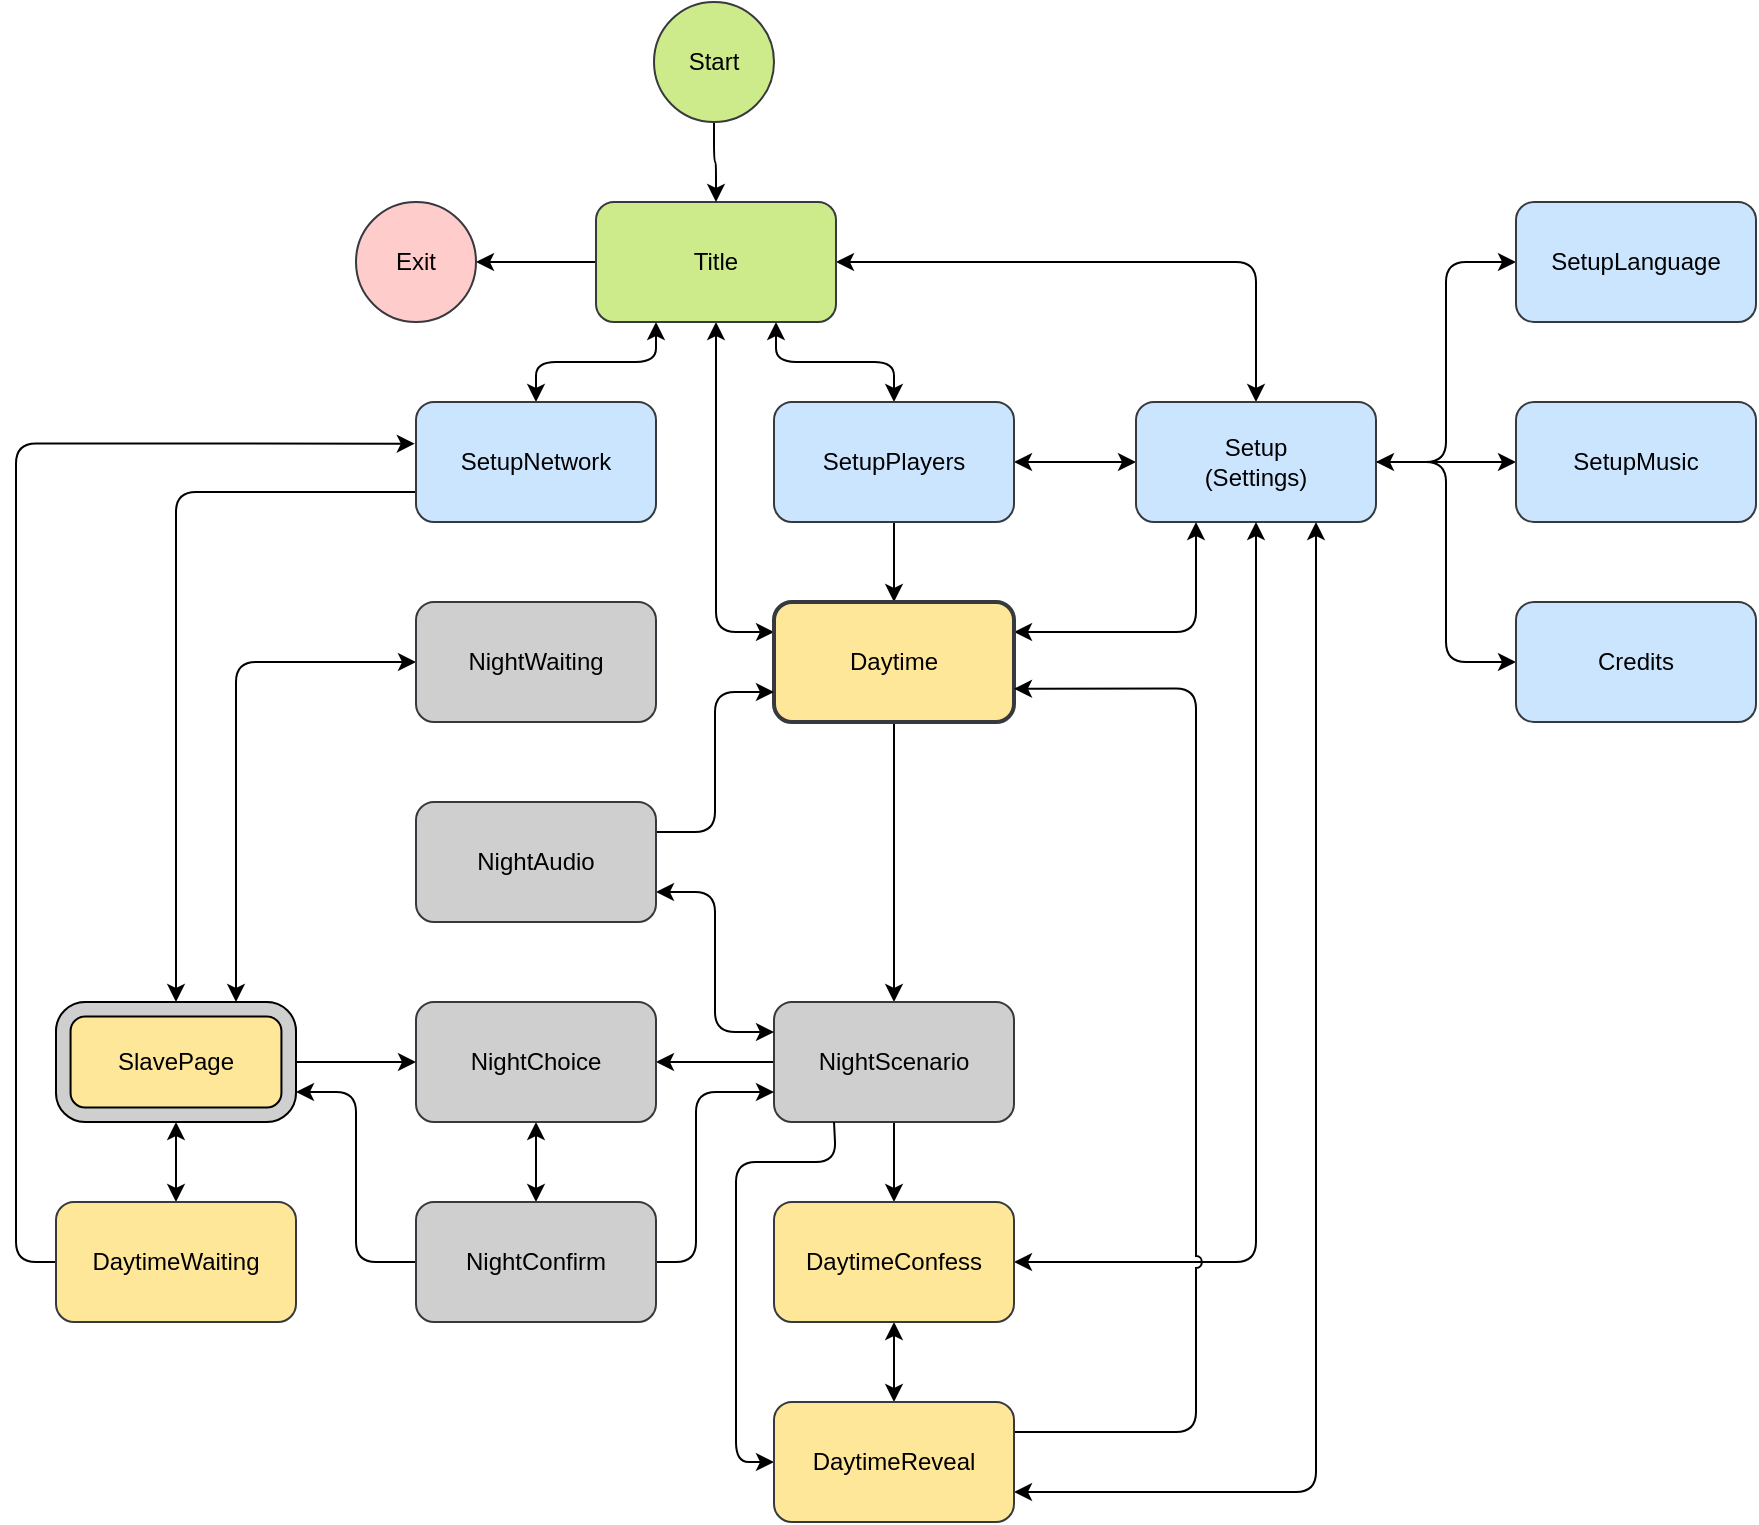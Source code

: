 <mxfile version="16.0.2" type="device"><diagram id="c8WA7uGFNBkueRXXOOZR" name="Page-1"><mxGraphModel dx="1261" dy="800" grid="1" gridSize="10" guides="1" tooltips="1" connect="1" arrows="1" fold="1" page="1" pageScale="1" pageWidth="827" pageHeight="1169" math="0" shadow="0"><root><mxCell id="0"/><mxCell id="1" parent="0"/><mxCell id="AEJ-3eX3F8_JpSc-YEdb-3" value="" style="edgeStyle=orthogonalEdgeStyle;orthogonalLoop=1;jettySize=auto;html=1;startArrow=classic;startFill=1;" parent="1" source="AEJ-3eX3F8_JpSc-YEdb-1" target="AEJ-3eX3F8_JpSc-YEdb-2" edge="1"><mxGeometry relative="1" as="geometry"/></mxCell><mxCell id="AEJ-3eX3F8_JpSc-YEdb-8" value="" style="edgeStyle=orthogonalEdgeStyle;orthogonalLoop=1;jettySize=auto;html=1;" parent="1" source="AEJ-3eX3F8_JpSc-YEdb-1" target="AEJ-3eX3F8_JpSc-YEdb-7" edge="1"><mxGeometry relative="1" as="geometry"/></mxCell><mxCell id="r9gCzKWX6eVRp8oMFgQB-1" style="edgeStyle=orthogonalEdgeStyle;orthogonalLoop=1;jettySize=auto;html=1;entryX=0.5;entryY=0;entryDx=0;entryDy=0;exitX=0.75;exitY=1;exitDx=0;exitDy=0;startArrow=classic;startFill=1;" parent="1" source="AEJ-3eX3F8_JpSc-YEdb-1" target="AEJ-3eX3F8_JpSc-YEdb-12" edge="1"><mxGeometry relative="1" as="geometry"/></mxCell><mxCell id="5z4FtqCvy-dkkTRopUgu-2" style="edgeStyle=orthogonalEdgeStyle;orthogonalLoop=1;jettySize=auto;html=1;exitX=0.25;exitY=1;exitDx=0;exitDy=0;entryX=0.5;entryY=0;entryDx=0;entryDy=0;startArrow=classic;startFill=1;" parent="1" source="AEJ-3eX3F8_JpSc-YEdb-1" target="5z4FtqCvy-dkkTRopUgu-1" edge="1"><mxGeometry relative="1" as="geometry"/></mxCell><mxCell id="IAaeVMN991MLQJGLOcIW-5" style="edgeStyle=orthogonalEdgeStyle;comic=0;jumpStyle=arc;orthogonalLoop=1;jettySize=auto;html=1;entryX=0;entryY=0.25;entryDx=0;entryDy=0;exitX=0.5;exitY=1;exitDx=0;exitDy=0;startArrow=classic;startFill=1;" parent="1" source="AEJ-3eX3F8_JpSc-YEdb-1" target="AEJ-3eX3F8_JpSc-YEdb-25" edge="1"><mxGeometry relative="1" as="geometry"/></mxCell><mxCell id="AEJ-3eX3F8_JpSc-YEdb-1" value="Title" style="whiteSpace=wrap;html=1;fillColor=#cdeb8b;strokeColor=#36393d;rounded=1;" parent="1" vertex="1"><mxGeometry x="320" y="260" width="120" height="60" as="geometry"/></mxCell><mxCell id="AEJ-3eX3F8_JpSc-YEdb-13" value="" style="edgeStyle=orthogonalEdgeStyle;orthogonalLoop=1;jettySize=auto;html=1;entryX=1;entryY=0.5;entryDx=0;entryDy=0;exitX=0;exitY=0.5;exitDx=0;exitDy=0;startArrow=classic;startFill=1;" parent="1" source="AEJ-3eX3F8_JpSc-YEdb-2" target="AEJ-3eX3F8_JpSc-YEdb-12" edge="1"><mxGeometry relative="1" as="geometry"/></mxCell><mxCell id="AEJ-3eX3F8_JpSc-YEdb-16" style="edgeStyle=orthogonalEdgeStyle;orthogonalLoop=1;jettySize=auto;html=1;entryX=0;entryY=0.5;entryDx=0;entryDy=0;" parent="1" source="AEJ-3eX3F8_JpSc-YEdb-2" target="AEJ-3eX3F8_JpSc-YEdb-14" edge="1"><mxGeometry relative="1" as="geometry"/></mxCell><mxCell id="AEJ-3eX3F8_JpSc-YEdb-21" style="edgeStyle=orthogonalEdgeStyle;orthogonalLoop=1;jettySize=auto;html=1;startArrow=classic;startFill=1;" parent="1" source="AEJ-3eX3F8_JpSc-YEdb-2" target="AEJ-3eX3F8_JpSc-YEdb-17" edge="1"><mxGeometry relative="1" as="geometry"/></mxCell><mxCell id="AEJ-3eX3F8_JpSc-YEdb-22" style="edgeStyle=orthogonalEdgeStyle;orthogonalLoop=1;jettySize=auto;html=1;entryX=0;entryY=0.5;entryDx=0;entryDy=0;" parent="1" source="AEJ-3eX3F8_JpSc-YEdb-2" target="AEJ-3eX3F8_JpSc-YEdb-18" edge="1"><mxGeometry relative="1" as="geometry"/></mxCell><mxCell id="AEJ-3eX3F8_JpSc-YEdb-2" value="Setup&lt;br&gt;(Settings)" style="whiteSpace=wrap;html=1;fillColor=#cce5ff;strokeColor=#36393d;rounded=1;" parent="1" vertex="1"><mxGeometry x="590" y="360" width="120" height="60" as="geometry"/></mxCell><mxCell id="AEJ-3eX3F8_JpSc-YEdb-7" value="Exit" style="ellipse;whiteSpace=wrap;html=1;fillColor=#ffcccc;strokeColor=#36393d;rounded=1;" parent="1" vertex="1"><mxGeometry x="200" y="260" width="60" height="60" as="geometry"/></mxCell><mxCell id="AEJ-3eX3F8_JpSc-YEdb-11" value="" style="edgeStyle=orthogonalEdgeStyle;orthogonalLoop=1;jettySize=auto;html=1;" parent="1" source="AEJ-3eX3F8_JpSc-YEdb-9" target="AEJ-3eX3F8_JpSc-YEdb-1" edge="1"><mxGeometry relative="1" as="geometry"/></mxCell><mxCell id="AEJ-3eX3F8_JpSc-YEdb-9" value="Start" style="ellipse;whiteSpace=wrap;html=1;fillColor=#cdeb8b;strokeColor=#36393d;rounded=1;" parent="1" vertex="1"><mxGeometry x="349" y="160" width="60" height="60" as="geometry"/></mxCell><mxCell id="r9gCzKWX6eVRp8oMFgQB-2" style="orthogonalLoop=1;jettySize=auto;html=1;entryX=0.5;entryY=0;entryDx=0;entryDy=0;exitX=0.5;exitY=1;exitDx=0;exitDy=0;edgeStyle=orthogonalEdgeStyle;" parent="1" source="AEJ-3eX3F8_JpSc-YEdb-12" target="AEJ-3eX3F8_JpSc-YEdb-25" edge="1"><mxGeometry relative="1" as="geometry"><mxPoint x="460" y="440" as="sourcePoint"/></mxGeometry></mxCell><mxCell id="AEJ-3eX3F8_JpSc-YEdb-12" value="SetupPlayers" style="whiteSpace=wrap;html=1;fillColor=#cce5ff;strokeColor=#36393d;rounded=1;" parent="1" vertex="1"><mxGeometry x="409" y="360" width="120" height="60" as="geometry"/></mxCell><mxCell id="AEJ-3eX3F8_JpSc-YEdb-14" value="SetupLanguage" style="whiteSpace=wrap;html=1;fillColor=#cce5ff;strokeColor=#36393d;rounded=1;" parent="1" vertex="1"><mxGeometry x="780" y="260" width="120" height="60" as="geometry"/></mxCell><mxCell id="AEJ-3eX3F8_JpSc-YEdb-17" value="SetupMusic" style="whiteSpace=wrap;html=1;fillColor=#cce5ff;strokeColor=#36393d;rounded=1;" parent="1" vertex="1"><mxGeometry x="780" y="360" width="120" height="60" as="geometry"/></mxCell><mxCell id="AEJ-3eX3F8_JpSc-YEdb-18" value="Credits" style="whiteSpace=wrap;html=1;fillColor=#cce5ff;strokeColor=#36393d;rounded=1;" parent="1" vertex="1"><mxGeometry x="780" y="460" width="120" height="60" as="geometry"/></mxCell><mxCell id="AEJ-3eX3F8_JpSc-YEdb-27" style="edgeStyle=orthogonalEdgeStyle;orthogonalLoop=1;jettySize=auto;html=1;entryX=0.25;entryY=1;entryDx=0;entryDy=0;startArrow=classic;startFill=1;exitX=1;exitY=0.25;exitDx=0;exitDy=0;" parent="1" source="AEJ-3eX3F8_JpSc-YEdb-25" target="AEJ-3eX3F8_JpSc-YEdb-2" edge="1"><mxGeometry relative="1" as="geometry"/></mxCell><mxCell id="AEJ-3eX3F8_JpSc-YEdb-30" value="" style="edgeStyle=orthogonalEdgeStyle;orthogonalLoop=1;jettySize=auto;html=1;startArrow=none;startFill=0;" parent="1" source="AEJ-3eX3F8_JpSc-YEdb-25" target="AEJ-3eX3F8_JpSc-YEdb-29" edge="1"><mxGeometry relative="1" as="geometry"/></mxCell><mxCell id="AEJ-3eX3F8_JpSc-YEdb-25" value="Daytime" style="whiteSpace=wrap;html=1;strokeColor=#36393d;fillColor=#FFE799;strokeWidth=2;perimeterSpacing=0;rounded=1;" parent="1" vertex="1"><mxGeometry x="409" y="460" width="120" height="60" as="geometry"/></mxCell><mxCell id="4plFqhX75fLRKcS0nrvB-1" value="" style="edgeStyle=orthogonalEdgeStyle;orthogonalLoop=1;jettySize=auto;html=1;startArrow=none;startFill=0;" parent="1" source="AEJ-3eX3F8_JpSc-YEdb-29" target="AEJ-3eX3F8_JpSc-YEdb-37" edge="1"><mxGeometry relative="1" as="geometry"/></mxCell><mxCell id="4plFqhX75fLRKcS0nrvB-4" style="edgeStyle=orthogonalEdgeStyle;orthogonalLoop=1;jettySize=auto;html=1;entryX=1;entryY=0.5;entryDx=0;entryDy=0;startArrow=none;startFill=0;jumpStyle=arc;exitX=0;exitY=0.5;exitDx=0;exitDy=0;" parent="1" source="AEJ-3eX3F8_JpSc-YEdb-29" target="AEJ-3eX3F8_JpSc-YEdb-34" edge="1"><mxGeometry relative="1" as="geometry"/></mxCell><mxCell id="AEJ-3eX3F8_JpSc-YEdb-29" value="NightScenario" style="whiteSpace=wrap;html=1;strokeColor=#36393d;fillColor=#CFCFCF;perimeterSpacing=0;rounded=1;" parent="1" vertex="1"><mxGeometry x="409" y="660" width="120" height="60" as="geometry"/></mxCell><mxCell id="AEJ-3eX3F8_JpSc-YEdb-41" style="edgeStyle=orthogonalEdgeStyle;orthogonalLoop=1;jettySize=auto;html=1;exitX=0.25;exitY=1;exitDx=0;exitDy=0;jumpStyle=arc;noJump=0;comic=0;entryX=0;entryY=0.5;entryDx=0;entryDy=0;" parent="1" source="AEJ-3eX3F8_JpSc-YEdb-29" target="AEJ-3eX3F8_JpSc-YEdb-39" edge="1"><mxGeometry relative="1" as="geometry"><Array as="points"><mxPoint x="440" y="720"/><mxPoint x="440" y="740"/><mxPoint x="390" y="740"/><mxPoint x="390" y="890"/></Array><mxPoint x="530" y="970" as="targetPoint"/></mxGeometry></mxCell><mxCell id="4plFqhX75fLRKcS0nrvB-7" style="edgeStyle=orthogonalEdgeStyle;orthogonalLoop=1;jettySize=auto;html=1;exitX=1;exitY=0.25;exitDx=0;exitDy=0;entryX=0;entryY=0.75;entryDx=0;entryDy=0;startArrow=none;startFill=0;" parent="1" source="AEJ-3eX3F8_JpSc-YEdb-32" target="AEJ-3eX3F8_JpSc-YEdb-25" edge="1"><mxGeometry relative="1" as="geometry"/></mxCell><mxCell id="IAaeVMN991MLQJGLOcIW-7" style="edgeStyle=orthogonalEdgeStyle;comic=0;jumpStyle=arc;orthogonalLoop=1;jettySize=auto;html=1;entryX=0;entryY=0.25;entryDx=0;entryDy=0;startArrow=classic;startFill=1;startSize=6;exitX=1;exitY=0.75;exitDx=0;exitDy=0;" parent="1" source="AEJ-3eX3F8_JpSc-YEdb-32" target="AEJ-3eX3F8_JpSc-YEdb-29" edge="1"><mxGeometry relative="1" as="geometry"/></mxCell><mxCell id="AEJ-3eX3F8_JpSc-YEdb-32" value="NightAudio" style="whiteSpace=wrap;html=1;strokeColor=#36393d;fillColor=#CFCFCF;rounded=1;" parent="1" vertex="1"><mxGeometry x="230" y="560" width="120" height="60" as="geometry"/></mxCell><mxCell id="4plFqhX75fLRKcS0nrvB-8" value="" style="edgeStyle=orthogonalEdgeStyle;orthogonalLoop=1;jettySize=auto;html=1;startArrow=classic;startFill=1;" parent="1" source="AEJ-3eX3F8_JpSc-YEdb-34" target="96Bg-QmKjxGVnRJqDXVK-4" edge="1"><mxGeometry relative="1" as="geometry"/></mxCell><mxCell id="AEJ-3eX3F8_JpSc-YEdb-34" value="NightChoice" style="whiteSpace=wrap;html=1;strokeColor=#36393d;fillColor=#CFCFCF;rounded=1;" parent="1" vertex="1"><mxGeometry x="230" y="660" width="120" height="60" as="geometry"/></mxCell><mxCell id="AEJ-3eX3F8_JpSc-YEdb-40" value="" style="edgeStyle=orthogonalEdgeStyle;orthogonalLoop=1;jettySize=auto;html=1;startArrow=classic;startFill=1;" parent="1" source="AEJ-3eX3F8_JpSc-YEdb-37" target="AEJ-3eX3F8_JpSc-YEdb-39" edge="1"><mxGeometry relative="1" as="geometry"/></mxCell><mxCell id="AEJ-3eX3F8_JpSc-YEdb-42" style="edgeStyle=orthogonalEdgeStyle;orthogonalLoop=1;jettySize=auto;html=1;startArrow=classic;startFill=1;jumpStyle=arc;" parent="1" source="AEJ-3eX3F8_JpSc-YEdb-37" target="AEJ-3eX3F8_JpSc-YEdb-2" edge="1"><mxGeometry relative="1" as="geometry"/></mxCell><mxCell id="AEJ-3eX3F8_JpSc-YEdb-37" value="DaytimeConfess" style="whiteSpace=wrap;html=1;strokeColor=#36393d;fillColor=#FFE799;rounded=1;" parent="1" vertex="1"><mxGeometry x="409" y="760" width="120" height="60" as="geometry"/></mxCell><mxCell id="AEJ-3eX3F8_JpSc-YEdb-43" style="edgeStyle=orthogonalEdgeStyle;orthogonalLoop=1;jettySize=auto;html=1;entryX=0.75;entryY=1;entryDx=0;entryDy=0;startArrow=classic;startFill=1;exitX=1;exitY=0.75;exitDx=0;exitDy=0;" parent="1" source="AEJ-3eX3F8_JpSc-YEdb-39" target="AEJ-3eX3F8_JpSc-YEdb-2" edge="1"><mxGeometry relative="1" as="geometry"/></mxCell><mxCell id="IAaeVMN991MLQJGLOcIW-3" style="edgeStyle=orthogonalEdgeStyle;comic=0;jumpStyle=arc;orthogonalLoop=1;jettySize=auto;html=1;entryX=1;entryY=0.722;entryDx=0;entryDy=0;entryPerimeter=0;exitX=1;exitY=0.25;exitDx=0;exitDy=0;" parent="1" source="AEJ-3eX3F8_JpSc-YEdb-39" target="AEJ-3eX3F8_JpSc-YEdb-25" edge="1"><mxGeometry relative="1" as="geometry"><mxPoint x="550" y="500" as="targetPoint"/><mxPoint x="590" y="880" as="sourcePoint"/><Array as="points"><mxPoint x="620" y="875"/><mxPoint x="620" y="503"/></Array></mxGeometry></mxCell><mxCell id="AEJ-3eX3F8_JpSc-YEdb-39" value="DaytimeReveal" style="whiteSpace=wrap;html=1;strokeColor=#36393d;fillColor=#FFE799;rounded=1;" parent="1" vertex="1"><mxGeometry x="409" y="860" width="120" height="60" as="geometry"/></mxCell><mxCell id="4plFqhX75fLRKcS0nrvB-6" style="edgeStyle=orthogonalEdgeStyle;orthogonalLoop=1;jettySize=auto;html=1;exitX=0;exitY=0.75;exitDx=0;exitDy=0;startArrow=none;startFill=0;entryX=0.5;entryY=0;entryDx=0;entryDy=0;" parent="1" source="5z4FtqCvy-dkkTRopUgu-1" target="4plFqhX75fLRKcS0nrvB-5" edge="1"><mxGeometry relative="1" as="geometry"><Array as="points"><mxPoint x="110" y="405"/></Array></mxGeometry></mxCell><mxCell id="jfzFiguT20NUyI67Ab8X-3" style="edgeStyle=orthogonalEdgeStyle;orthogonalLoop=1;jettySize=auto;html=1;startArrow=classic;startFill=1;exitX=-0.005;exitY=0.347;exitDx=0;exitDy=0;exitPerimeter=0;entryX=0;entryY=0.5;entryDx=0;entryDy=0;endArrow=none;endFill=0;" parent="1" source="5z4FtqCvy-dkkTRopUgu-1" target="IAaeVMN991MLQJGLOcIW-1" edge="1"><mxGeometry relative="1" as="geometry"><mxPoint x="40" y="760" as="targetPoint"/></mxGeometry></mxCell><mxCell id="5z4FtqCvy-dkkTRopUgu-1" value="SetupNetwork" style="whiteSpace=wrap;html=1;fillColor=#cce5ff;strokeColor=#36393d;rounded=1;" parent="1" vertex="1"><mxGeometry x="230" y="360" width="120" height="60" as="geometry"/></mxCell><mxCell id="IAaeVMN991MLQJGLOcIW-8" style="edgeStyle=orthogonalEdgeStyle;comic=0;jumpStyle=arc;orthogonalLoop=1;jettySize=auto;html=1;entryX=0;entryY=0.75;entryDx=0;entryDy=0;startArrow=none;startFill=0;startSize=6;exitX=1;exitY=0.5;exitDx=0;exitDy=0;" parent="1" source="96Bg-QmKjxGVnRJqDXVK-4" target="AEJ-3eX3F8_JpSc-YEdb-29" edge="1"><mxGeometry relative="1" as="geometry"><Array as="points"><mxPoint x="370" y="790"/><mxPoint x="370" y="705"/></Array></mxGeometry></mxCell><mxCell id="IAaeVMN991MLQJGLOcIW-11" style="edgeStyle=orthogonalEdgeStyle;comic=0;jumpStyle=arc;orthogonalLoop=1;jettySize=auto;html=1;entryX=1;entryY=0.75;entryDx=0;entryDy=0;startArrow=none;startFill=0;startSize=6;" parent="1" source="96Bg-QmKjxGVnRJqDXVK-4" target="4plFqhX75fLRKcS0nrvB-5" edge="1"><mxGeometry relative="1" as="geometry"/></mxCell><mxCell id="96Bg-QmKjxGVnRJqDXVK-4" value="NightConfirm" style="whiteSpace=wrap;html=1;strokeColor=#36393d;fillColor=#CFCFCF;rounded=1;" parent="1" vertex="1"><mxGeometry x="230" y="760" width="120" height="60" as="geometry"/></mxCell><mxCell id="IAaeVMN991MLQJGLOcIW-2" value="" style="edgeStyle=orthogonalEdgeStyle;orthogonalLoop=1;jettySize=auto;html=1;startArrow=classic;startFill=1;" parent="1" source="4plFqhX75fLRKcS0nrvB-5" target="IAaeVMN991MLQJGLOcIW-1" edge="1"><mxGeometry relative="1" as="geometry"/></mxCell><mxCell id="IAaeVMN991MLQJGLOcIW-9" style="edgeStyle=orthogonalEdgeStyle;comic=0;jumpStyle=arc;orthogonalLoop=1;jettySize=auto;html=1;startArrow=none;startFill=0;startSize=6;" parent="1" source="4plFqhX75fLRKcS0nrvB-5" target="AEJ-3eX3F8_JpSc-YEdb-34" edge="1"><mxGeometry relative="1" as="geometry"/></mxCell><mxCell id="4plFqhX75fLRKcS0nrvB-5" value="SlavePage" style="whiteSpace=wrap;html=1;fillColor=#FFE799;strokeColor=#666666;gradientDirection=north;rounded=1;arcSize=26;" parent="1" vertex="1"><mxGeometry x="50" y="660" width="120" height="60" as="geometry"/></mxCell><mxCell id="IAaeVMN991MLQJGLOcIW-1" value="DaytimeWaiting" style="whiteSpace=wrap;html=1;strokeColor=#36393d;fillColor=#FFE799;rounded=1;" parent="1" vertex="1"><mxGeometry x="50" y="760" width="120" height="60" as="geometry"/></mxCell><mxCell id="IAaeVMN991MLQJGLOcIW-12" style="edgeStyle=orthogonalEdgeStyle;comic=0;jumpStyle=arc;orthogonalLoop=1;jettySize=auto;html=1;startArrow=classic;startFill=1;startSize=6;exitX=0;exitY=0.5;exitDx=0;exitDy=0;" parent="1" source="IAaeVMN991MLQJGLOcIW-4" edge="1"><mxGeometry relative="1" as="geometry"><Array as="points"><mxPoint x="140" y="490"/></Array><mxPoint x="320" y="840" as="sourcePoint"/><mxPoint x="140" y="660" as="targetPoint"/></mxGeometry></mxCell><mxCell id="IAaeVMN991MLQJGLOcIW-4" value="NightWaiting" style="whiteSpace=wrap;html=1;strokeColor=#36393d;fillColor=#CFCFCF;rounded=1;" parent="1" vertex="1"><mxGeometry x="230" y="460" width="120" height="60" as="geometry"/></mxCell><mxCell id="jfzFiguT20NUyI67Ab8X-7" value="" style="verticalLabelPosition=bottom;verticalAlign=top;html=1;shape=mxgraph.basic.rounded_frame;dx=7.28;fillColor=#CFCFCF;gradientColor=none;gradientDirection=north;rounded=1;" parent="1" vertex="1"><mxGeometry x="50" y="660" width="120" height="60" as="geometry"/></mxCell></root></mxGraphModel></diagram></mxfile>